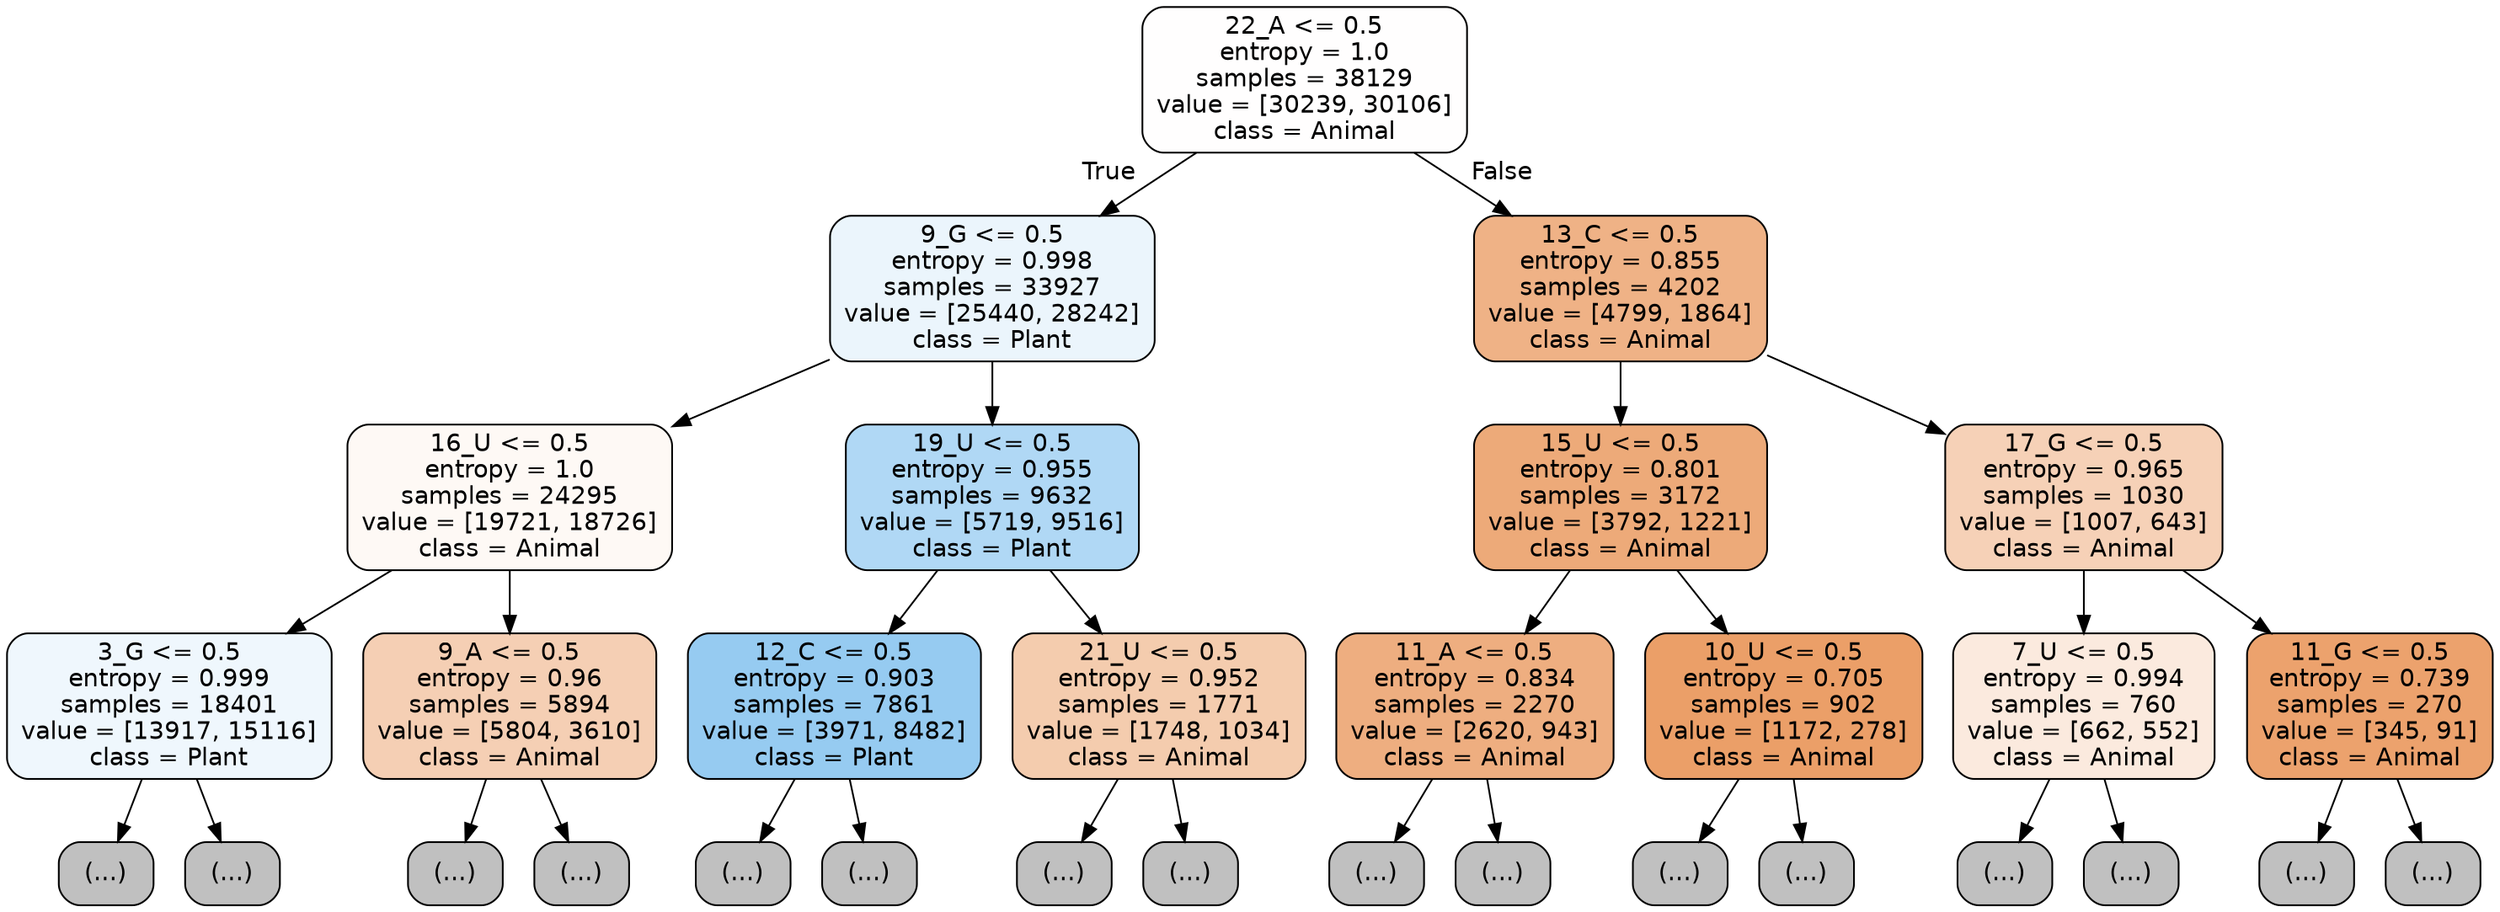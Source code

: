 digraph Tree {
node [shape=box, style="filled, rounded", color="black", fontname="helvetica"] ;
edge [fontname="helvetica"] ;
0 [label="22_A <= 0.5\nentropy = 1.0\nsamples = 38129\nvalue = [30239, 30106]\nclass = Animal", fillcolor="#fffefe"] ;
1 [label="9_G <= 0.5\nentropy = 0.998\nsamples = 33927\nvalue = [25440, 28242]\nclass = Plant", fillcolor="#ebf5fc"] ;
0 -> 1 [labeldistance=2.5, labelangle=45, headlabel="True"] ;
2 [label="16_U <= 0.5\nentropy = 1.0\nsamples = 24295\nvalue = [19721, 18726]\nclass = Animal", fillcolor="#fef9f5"] ;
1 -> 2 ;
3 [label="3_G <= 0.5\nentropy = 0.999\nsamples = 18401\nvalue = [13917, 15116]\nclass = Plant", fillcolor="#eff7fd"] ;
2 -> 3 ;
4 [label="(...)", fillcolor="#C0C0C0"] ;
3 -> 4 ;
5759 [label="(...)", fillcolor="#C0C0C0"] ;
3 -> 5759 ;
7998 [label="9_A <= 0.5\nentropy = 0.96\nsamples = 5894\nvalue = [5804, 3610]\nclass = Animal", fillcolor="#f5cfb4"] ;
2 -> 7998 ;
7999 [label="(...)", fillcolor="#C0C0C0"] ;
7998 -> 7999 ;
10058 [label="(...)", fillcolor="#C0C0C0"] ;
7998 -> 10058 ;
11005 [label="19_U <= 0.5\nentropy = 0.955\nsamples = 9632\nvalue = [5719, 9516]\nclass = Plant", fillcolor="#b0d8f5"] ;
1 -> 11005 ;
11006 [label="12_C <= 0.5\nentropy = 0.903\nsamples = 7861\nvalue = [3971, 8482]\nclass = Plant", fillcolor="#96cbf1"] ;
11005 -> 11006 ;
11007 [label="(...)", fillcolor="#C0C0C0"] ;
11006 -> 11007 ;
13416 [label="(...)", fillcolor="#C0C0C0"] ;
11006 -> 13416 ;
14009 [label="21_U <= 0.5\nentropy = 0.952\nsamples = 1771\nvalue = [1748, 1034]\nclass = Animal", fillcolor="#f4ccae"] ;
11005 -> 14009 ;
14010 [label="(...)", fillcolor="#C0C0C0"] ;
14009 -> 14010 ;
14775 [label="(...)", fillcolor="#C0C0C0"] ;
14009 -> 14775 ;
15030 [label="13_C <= 0.5\nentropy = 0.855\nsamples = 4202\nvalue = [4799, 1864]\nclass = Animal", fillcolor="#efb286"] ;
0 -> 15030 [labeldistance=2.5, labelangle=-45, headlabel="False"] ;
15031 [label="15_U <= 0.5\nentropy = 0.801\nsamples = 3172\nvalue = [3792, 1221]\nclass = Animal", fillcolor="#edaa79"] ;
15030 -> 15031 ;
15032 [label="11_A <= 0.5\nentropy = 0.834\nsamples = 2270\nvalue = [2620, 943]\nclass = Animal", fillcolor="#eeae80"] ;
15031 -> 15032 ;
15033 [label="(...)", fillcolor="#C0C0C0"] ;
15032 -> 15033 ;
15886 [label="(...)", fillcolor="#C0C0C0"] ;
15032 -> 15886 ;
16169 [label="10_U <= 0.5\nentropy = 0.705\nsamples = 902\nvalue = [1172, 278]\nclass = Animal", fillcolor="#eb9f68"] ;
15031 -> 16169 ;
16170 [label="(...)", fillcolor="#C0C0C0"] ;
16169 -> 16170 ;
16449 [label="(...)", fillcolor="#C0C0C0"] ;
16169 -> 16449 ;
16552 [label="17_G <= 0.5\nentropy = 0.965\nsamples = 1030\nvalue = [1007, 643]\nclass = Animal", fillcolor="#f6d1b7"] ;
15030 -> 16552 ;
16553 [label="7_U <= 0.5\nentropy = 0.994\nsamples = 760\nvalue = [662, 552]\nclass = Animal", fillcolor="#fbeade"] ;
16552 -> 16553 ;
16554 [label="(...)", fillcolor="#C0C0C0"] ;
16553 -> 16554 ;
16761 [label="(...)", fillcolor="#C0C0C0"] ;
16553 -> 16761 ;
16862 [label="11_G <= 0.5\nentropy = 0.739\nsamples = 270\nvalue = [345, 91]\nclass = Animal", fillcolor="#eca26d"] ;
16552 -> 16862 ;
16863 [label="(...)", fillcolor="#C0C0C0"] ;
16862 -> 16863 ;
16944 [label="(...)", fillcolor="#C0C0C0"] ;
16862 -> 16944 ;
}